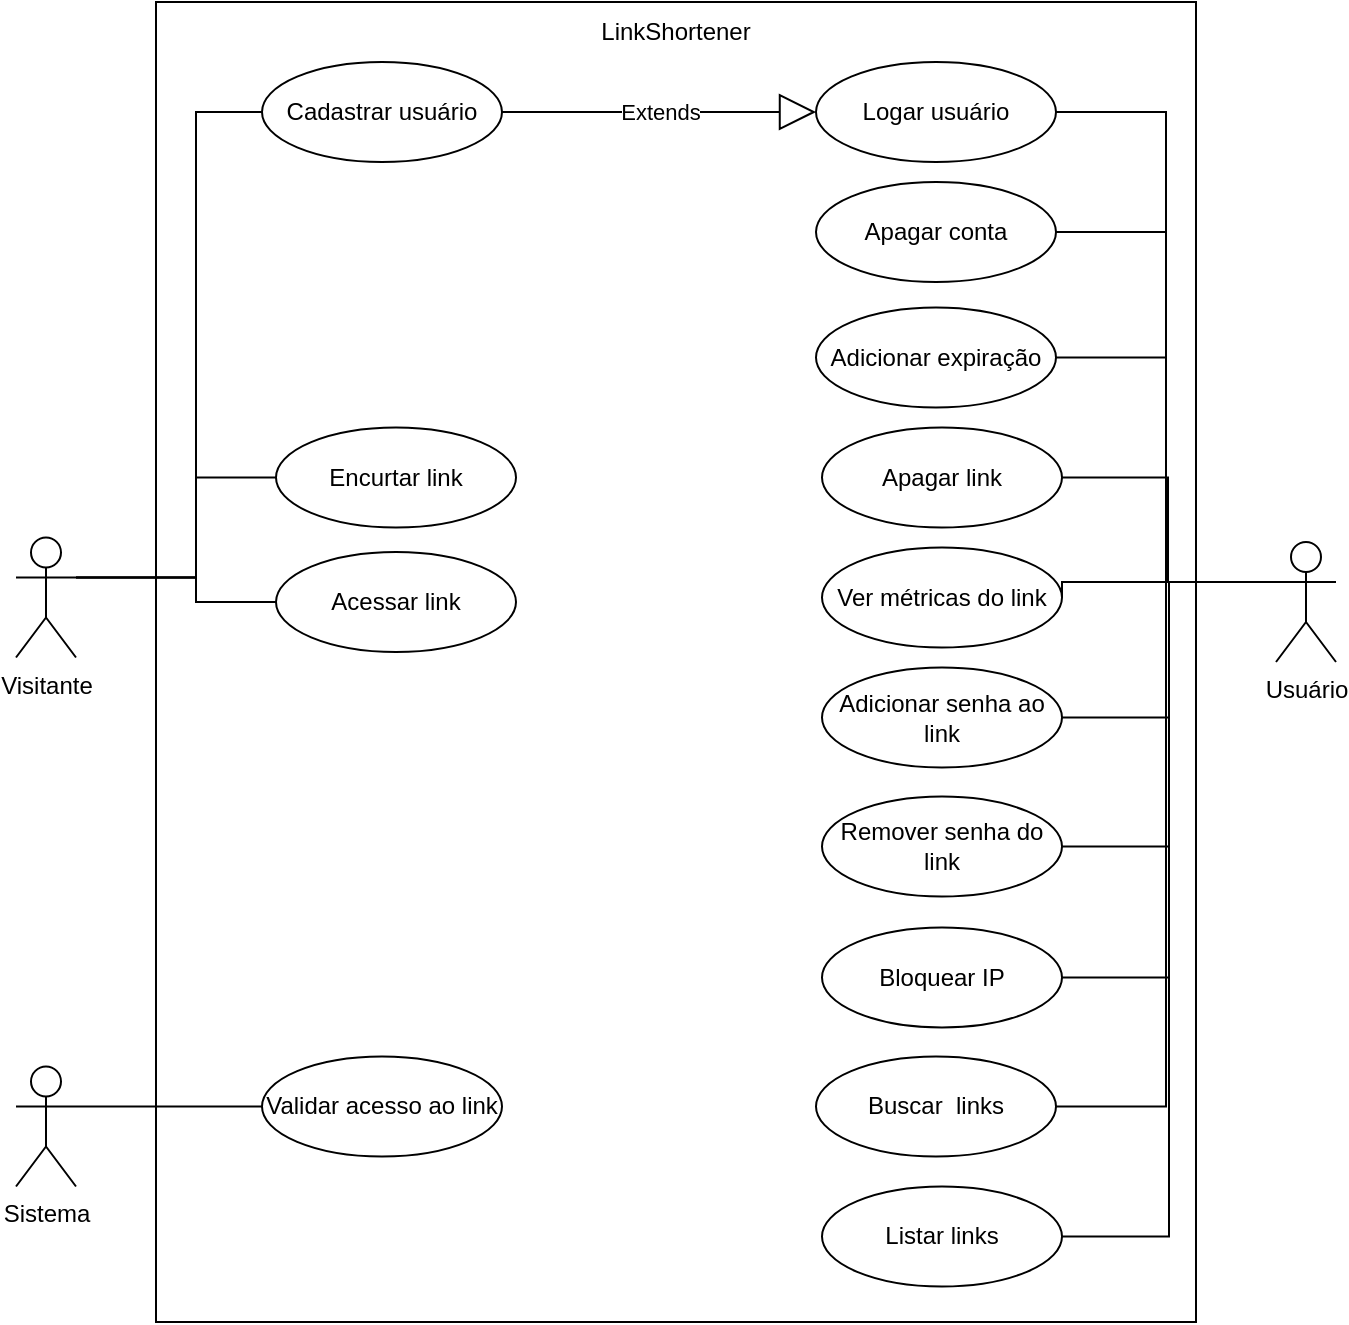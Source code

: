 <mxfile version="28.1.2">
  <diagram name="Página-1" id="L8HKGPCdP4TMpIKvz2OR">
    <mxGraphModel dx="1585" dy="871" grid="1" gridSize="10" guides="1" tooltips="1" connect="1" arrows="1" fold="1" page="1" pageScale="1" pageWidth="827" pageHeight="1169" math="0" shadow="0">
      <root>
        <mxCell id="0" />
        <mxCell id="1" parent="0" />
        <mxCell id="heCyKY6KTuVCwZ5Bc7iK-18" value="" style="rounded=0;whiteSpace=wrap;html=1;movable=0;resizable=0;rotatable=0;deletable=0;editable=0;locked=1;connectable=0;" vertex="1" parent="1">
          <mxGeometry x="360" y="30" width="520" height="660" as="geometry" />
        </mxCell>
        <mxCell id="heCyKY6KTuVCwZ5Bc7iK-22" style="edgeStyle=orthogonalEdgeStyle;rounded=0;orthogonalLoop=1;jettySize=auto;html=1;exitX=0;exitY=0.333;exitDx=0;exitDy=0;exitPerimeter=0;entryX=1;entryY=0.5;entryDx=0;entryDy=0;endArrow=none;endFill=0;" edge="1" parent="1" source="heCyKY6KTuVCwZ5Bc7iK-2" target="heCyKY6KTuVCwZ5Bc7iK-5">
          <mxGeometry relative="1" as="geometry" />
        </mxCell>
        <mxCell id="heCyKY6KTuVCwZ5Bc7iK-23" style="edgeStyle=orthogonalEdgeStyle;rounded=0;orthogonalLoop=1;jettySize=auto;html=1;exitX=0;exitY=0.333;exitDx=0;exitDy=0;exitPerimeter=0;entryX=1;entryY=0.5;entryDx=0;entryDy=0;endArrow=none;endFill=0;" edge="1" parent="1" source="heCyKY6KTuVCwZ5Bc7iK-2" target="heCyKY6KTuVCwZ5Bc7iK-6">
          <mxGeometry relative="1" as="geometry" />
        </mxCell>
        <mxCell id="heCyKY6KTuVCwZ5Bc7iK-24" style="edgeStyle=orthogonalEdgeStyle;rounded=0;orthogonalLoop=1;jettySize=auto;html=1;exitX=0;exitY=0.333;exitDx=0;exitDy=0;exitPerimeter=0;entryX=1;entryY=0.5;entryDx=0;entryDy=0;endArrow=none;endFill=0;" edge="1" parent="1" source="heCyKY6KTuVCwZ5Bc7iK-2" target="heCyKY6KTuVCwZ5Bc7iK-17">
          <mxGeometry relative="1" as="geometry" />
        </mxCell>
        <mxCell id="heCyKY6KTuVCwZ5Bc7iK-25" style="edgeStyle=orthogonalEdgeStyle;rounded=0;orthogonalLoop=1;jettySize=auto;html=1;exitX=0;exitY=0.333;exitDx=0;exitDy=0;exitPerimeter=0;entryX=1;entryY=0.5;entryDx=0;entryDy=0;endArrow=none;endFill=0;" edge="1" parent="1" source="heCyKY6KTuVCwZ5Bc7iK-2" target="heCyKY6KTuVCwZ5Bc7iK-16">
          <mxGeometry relative="1" as="geometry" />
        </mxCell>
        <mxCell id="heCyKY6KTuVCwZ5Bc7iK-26" style="edgeStyle=orthogonalEdgeStyle;rounded=0;orthogonalLoop=1;jettySize=auto;html=1;exitX=0;exitY=0.333;exitDx=0;exitDy=0;exitPerimeter=0;entryX=1;entryY=0.5;entryDx=0;entryDy=0;endArrow=none;endFill=0;" edge="1" parent="1" source="heCyKY6KTuVCwZ5Bc7iK-2" target="heCyKY6KTuVCwZ5Bc7iK-15">
          <mxGeometry relative="1" as="geometry" />
        </mxCell>
        <mxCell id="heCyKY6KTuVCwZ5Bc7iK-27" style="edgeStyle=orthogonalEdgeStyle;rounded=0;orthogonalLoop=1;jettySize=auto;html=1;exitX=0;exitY=0.333;exitDx=0;exitDy=0;exitPerimeter=0;entryX=1;entryY=0.5;entryDx=0;entryDy=0;endArrow=none;endFill=0;" edge="1" parent="1" source="heCyKY6KTuVCwZ5Bc7iK-2" target="heCyKY6KTuVCwZ5Bc7iK-9">
          <mxGeometry relative="1" as="geometry">
            <Array as="points">
              <mxPoint x="866" y="320" />
              <mxPoint x="866" y="268" />
            </Array>
          </mxGeometry>
        </mxCell>
        <mxCell id="heCyKY6KTuVCwZ5Bc7iK-28" style="edgeStyle=orthogonalEdgeStyle;rounded=0;orthogonalLoop=1;jettySize=auto;html=1;exitX=0;exitY=0.333;exitDx=0;exitDy=0;exitPerimeter=0;entryX=1;entryY=0.5;entryDx=0;entryDy=0;endArrow=none;endFill=0;" edge="1" parent="1" source="heCyKY6KTuVCwZ5Bc7iK-2" target="heCyKY6KTuVCwZ5Bc7iK-11">
          <mxGeometry relative="1" as="geometry" />
        </mxCell>
        <mxCell id="heCyKY6KTuVCwZ5Bc7iK-29" style="edgeStyle=orthogonalEdgeStyle;rounded=0;orthogonalLoop=1;jettySize=auto;html=1;exitX=0;exitY=0.333;exitDx=0;exitDy=0;exitPerimeter=0;entryX=1;entryY=0.5;entryDx=0;entryDy=0;endArrow=none;endFill=0;" edge="1" parent="1" source="heCyKY6KTuVCwZ5Bc7iK-2" target="heCyKY6KTuVCwZ5Bc7iK-12">
          <mxGeometry relative="1" as="geometry" />
        </mxCell>
        <mxCell id="heCyKY6KTuVCwZ5Bc7iK-30" style="edgeStyle=orthogonalEdgeStyle;rounded=0;orthogonalLoop=1;jettySize=auto;html=1;exitX=0;exitY=0.333;exitDx=0;exitDy=0;exitPerimeter=0;entryX=1;entryY=0.5;entryDx=0;entryDy=0;endArrow=none;endFill=0;" edge="1" parent="1" source="heCyKY6KTuVCwZ5Bc7iK-2" target="heCyKY6KTuVCwZ5Bc7iK-10">
          <mxGeometry relative="1" as="geometry">
            <Array as="points">
              <mxPoint x="813" y="320" />
            </Array>
          </mxGeometry>
        </mxCell>
        <mxCell id="heCyKY6KTuVCwZ5Bc7iK-35" style="edgeStyle=orthogonalEdgeStyle;rounded=0;orthogonalLoop=1;jettySize=auto;html=1;exitX=0;exitY=0.333;exitDx=0;exitDy=0;exitPerimeter=0;entryX=1;entryY=0.5;entryDx=0;entryDy=0;endArrow=none;endFill=0;" edge="1" parent="1" source="heCyKY6KTuVCwZ5Bc7iK-2" target="heCyKY6KTuVCwZ5Bc7iK-8">
          <mxGeometry relative="1" as="geometry" />
        </mxCell>
        <mxCell id="heCyKY6KTuVCwZ5Bc7iK-2" value="Usuário" style="shape=umlActor;verticalLabelPosition=bottom;verticalAlign=top;html=1;outlineConnect=0;" vertex="1" parent="1">
          <mxGeometry x="920" y="300" width="30" height="60" as="geometry" />
        </mxCell>
        <mxCell id="heCyKY6KTuVCwZ5Bc7iK-31" style="edgeStyle=orthogonalEdgeStyle;rounded=0;orthogonalLoop=1;jettySize=auto;html=1;exitX=1;exitY=0.333;exitDx=0;exitDy=0;exitPerimeter=0;entryX=0;entryY=0.5;entryDx=0;entryDy=0;endArrow=none;endFill=0;" edge="1" parent="1" source="heCyKY6KTuVCwZ5Bc7iK-3" target="heCyKY6KTuVCwZ5Bc7iK-4">
          <mxGeometry relative="1" as="geometry">
            <Array as="points">
              <mxPoint x="380" y="318" />
              <mxPoint x="380" y="85" />
            </Array>
          </mxGeometry>
        </mxCell>
        <mxCell id="heCyKY6KTuVCwZ5Bc7iK-32" style="edgeStyle=orthogonalEdgeStyle;rounded=0;orthogonalLoop=1;jettySize=auto;html=1;exitX=1;exitY=0.333;exitDx=0;exitDy=0;exitPerimeter=0;endArrow=none;endFill=0;entryX=0;entryY=0.5;entryDx=0;entryDy=0;" edge="1" parent="1" source="heCyKY6KTuVCwZ5Bc7iK-3" target="heCyKY6KTuVCwZ5Bc7iK-13">
          <mxGeometry relative="1" as="geometry">
            <Array as="points">
              <mxPoint x="380" y="318" />
              <mxPoint x="380" y="330" />
            </Array>
          </mxGeometry>
        </mxCell>
        <mxCell id="heCyKY6KTuVCwZ5Bc7iK-34" style="edgeStyle=orthogonalEdgeStyle;rounded=0;orthogonalLoop=1;jettySize=auto;html=1;exitX=1;exitY=0.333;exitDx=0;exitDy=0;exitPerimeter=0;entryX=0;entryY=0.5;entryDx=0;entryDy=0;endArrow=none;endFill=0;" edge="1" parent="1" source="heCyKY6KTuVCwZ5Bc7iK-3" target="heCyKY6KTuVCwZ5Bc7iK-7">
          <mxGeometry relative="1" as="geometry">
            <Array as="points">
              <mxPoint x="380" y="318" />
              <mxPoint x="380" y="268" />
            </Array>
          </mxGeometry>
        </mxCell>
        <mxCell id="heCyKY6KTuVCwZ5Bc7iK-3" value="Visitante" style="shape=umlActor;verticalLabelPosition=bottom;verticalAlign=top;html=1;outlineConnect=0;" vertex="1" parent="1">
          <mxGeometry x="290" y="297.75" width="30" height="60" as="geometry" />
        </mxCell>
        <mxCell id="heCyKY6KTuVCwZ5Bc7iK-4" value="&lt;div&gt;Cadastrar usuário&lt;/div&gt;" style="ellipse;whiteSpace=wrap;html=1;" vertex="1" parent="1">
          <mxGeometry x="413" y="60" width="120" height="50" as="geometry" />
        </mxCell>
        <mxCell id="heCyKY6KTuVCwZ5Bc7iK-5" value="&lt;span style=&quot;background-color: transparent; color: light-dark(rgb(0, 0, 0), rgb(255, 255, 255));&quot;&gt;Logar usuário&lt;br&gt;&lt;/span&gt;" style="ellipse;whiteSpace=wrap;html=1;" vertex="1" parent="1">
          <mxGeometry x="690" y="60" width="120" height="50" as="geometry" />
        </mxCell>
        <mxCell id="heCyKY6KTuVCwZ5Bc7iK-6" value="&lt;span style=&quot;background-color: transparent;&quot;&gt;&lt;div style=&quot;&quot;&gt;&lt;div&gt;Apagar conta&lt;/div&gt;&lt;/div&gt;&lt;/span&gt;" style="ellipse;whiteSpace=wrap;html=1;" vertex="1" parent="1">
          <mxGeometry x="690" y="120" width="120" height="50" as="geometry" />
        </mxCell>
        <mxCell id="heCyKY6KTuVCwZ5Bc7iK-7" value="&lt;span style=&quot;background-color: transparent;&quot;&gt;&lt;div style=&quot;&quot;&gt;&lt;div&gt;Encurtar link&lt;/div&gt;&lt;/div&gt;&lt;/span&gt;" style="ellipse;whiteSpace=wrap;html=1;" vertex="1" parent="1">
          <mxGeometry x="420" y="242.75" width="120" height="50" as="geometry" />
        </mxCell>
        <mxCell id="heCyKY6KTuVCwZ5Bc7iK-8" value="&lt;span style=&quot;background-color: transparent;&quot;&gt;&lt;div style=&quot;&quot;&gt;&lt;div&gt;Listar links&lt;/div&gt;&lt;/div&gt;&lt;/span&gt;" style="ellipse;whiteSpace=wrap;html=1;" vertex="1" parent="1">
          <mxGeometry x="693" y="622.25" width="120" height="50" as="geometry" />
        </mxCell>
        <mxCell id="heCyKY6KTuVCwZ5Bc7iK-9" value="&lt;span style=&quot;background-color: transparent;&quot;&gt;&lt;div style=&quot;&quot;&gt;&lt;div&gt;Apagar link&lt;/div&gt;&lt;/div&gt;&lt;/span&gt;" style="ellipse;whiteSpace=wrap;html=1;" vertex="1" parent="1">
          <mxGeometry x="693" y="242.75" width="120" height="50" as="geometry" />
        </mxCell>
        <mxCell id="heCyKY6KTuVCwZ5Bc7iK-10" value="&lt;span style=&quot;background-color: transparent;&quot;&gt;&lt;div style=&quot;&quot;&gt;&lt;div&gt;Ver métricas do link&lt;/div&gt;&lt;/div&gt;&lt;/span&gt;" style="ellipse;whiteSpace=wrap;html=1;" vertex="1" parent="1">
          <mxGeometry x="693" y="302.75" width="120" height="50" as="geometry" />
        </mxCell>
        <mxCell id="heCyKY6KTuVCwZ5Bc7iK-11" value="&lt;span style=&quot;background-color: transparent;&quot;&gt;&lt;div style=&quot;&quot;&gt;&lt;div&gt;Adicionar senha ao link&lt;/div&gt;&lt;/div&gt;&lt;/span&gt;" style="ellipse;whiteSpace=wrap;html=1;" vertex="1" parent="1">
          <mxGeometry x="693" y="362.75" width="120" height="50" as="geometry" />
        </mxCell>
        <mxCell id="heCyKY6KTuVCwZ5Bc7iK-12" value="&lt;span style=&quot;background-color: transparent;&quot;&gt;&lt;div style=&quot;&quot;&gt;&lt;div&gt;Remover senha do link&lt;/div&gt;&lt;/div&gt;&lt;/span&gt;" style="ellipse;whiteSpace=wrap;html=1;" vertex="1" parent="1">
          <mxGeometry x="693" y="427.25" width="120" height="50" as="geometry" />
        </mxCell>
        <mxCell id="heCyKY6KTuVCwZ5Bc7iK-13" value="&lt;span style=&quot;background-color: transparent;&quot;&gt;&lt;div style=&quot;&quot;&gt;&lt;div&gt;Acessar link&lt;/div&gt;&lt;/div&gt;&lt;/span&gt;" style="ellipse;whiteSpace=wrap;html=1;" vertex="1" parent="1">
          <mxGeometry x="420" y="305" width="120" height="50" as="geometry" />
        </mxCell>
        <mxCell id="heCyKY6KTuVCwZ5Bc7iK-14" value="&lt;span style=&quot;background-color: transparent;&quot;&gt;&lt;div style=&quot;&quot;&gt;&lt;div&gt;Validar acesso ao link&lt;/div&gt;&lt;/div&gt;&lt;/span&gt;" style="ellipse;whiteSpace=wrap;html=1;" vertex="1" parent="1">
          <mxGeometry x="413" y="557.25" width="120" height="50" as="geometry" />
        </mxCell>
        <mxCell id="heCyKY6KTuVCwZ5Bc7iK-15" value="&lt;span style=&quot;background-color: transparent;&quot;&gt;&lt;div style=&quot;&quot;&gt;&lt;div&gt;Adicionar expiração&lt;/div&gt;&lt;/div&gt;&lt;/span&gt;" style="ellipse;whiteSpace=wrap;html=1;" vertex="1" parent="1">
          <mxGeometry x="690" y="182.75" width="120" height="50" as="geometry" />
        </mxCell>
        <mxCell id="heCyKY6KTuVCwZ5Bc7iK-16" value="&lt;span style=&quot;background-color: transparent;&quot;&gt;&lt;div style=&quot;&quot;&gt;&lt;div&gt;Bloquear IP&lt;/div&gt;&lt;/div&gt;&lt;/span&gt;" style="ellipse;whiteSpace=wrap;html=1;" vertex="1" parent="1">
          <mxGeometry x="693" y="492.75" width="120" height="50" as="geometry" />
        </mxCell>
        <mxCell id="heCyKY6KTuVCwZ5Bc7iK-17" value="&lt;span style=&quot;background-color: transparent;&quot;&gt;&lt;div style=&quot;&quot;&gt;Buscar&amp;nbsp; links&lt;/div&gt;&lt;/span&gt;" style="ellipse;whiteSpace=wrap;html=1;" vertex="1" parent="1">
          <mxGeometry x="690" y="557.25" width="120" height="50" as="geometry" />
        </mxCell>
        <mxCell id="heCyKY6KTuVCwZ5Bc7iK-19" value="Extends" style="endArrow=block;endSize=16;endFill=0;html=1;rounded=0;exitX=1;exitY=0.5;exitDx=0;exitDy=0;" edge="1" parent="1" source="heCyKY6KTuVCwZ5Bc7iK-4" target="heCyKY6KTuVCwZ5Bc7iK-5">
          <mxGeometry width="160" relative="1" as="geometry">
            <mxPoint x="500" y="80" as="sourcePoint" />
            <mxPoint x="660" y="80" as="targetPoint" />
          </mxGeometry>
        </mxCell>
        <mxCell id="heCyKY6KTuVCwZ5Bc7iK-21" style="rounded=0;orthogonalLoop=1;jettySize=auto;html=1;exitX=1;exitY=0.333;exitDx=0;exitDy=0;exitPerimeter=0;entryX=0;entryY=0.5;entryDx=0;entryDy=0;endArrow=none;endFill=0;" edge="1" parent="1" source="heCyKY6KTuVCwZ5Bc7iK-20" target="heCyKY6KTuVCwZ5Bc7iK-14">
          <mxGeometry relative="1" as="geometry" />
        </mxCell>
        <mxCell id="heCyKY6KTuVCwZ5Bc7iK-20" value="Sistema" style="shape=umlActor;verticalLabelPosition=bottom;verticalAlign=top;html=1;outlineConnect=0;" vertex="1" parent="1">
          <mxGeometry x="290" y="562.25" width="30" height="60" as="geometry" />
        </mxCell>
        <mxCell id="heCyKY6KTuVCwZ5Bc7iK-37" value="LinkShortener" style="text;html=1;align=center;verticalAlign=middle;whiteSpace=wrap;rounded=0;" vertex="1" parent="1">
          <mxGeometry x="580" y="30" width="80" height="30" as="geometry" />
        </mxCell>
      </root>
    </mxGraphModel>
  </diagram>
</mxfile>
